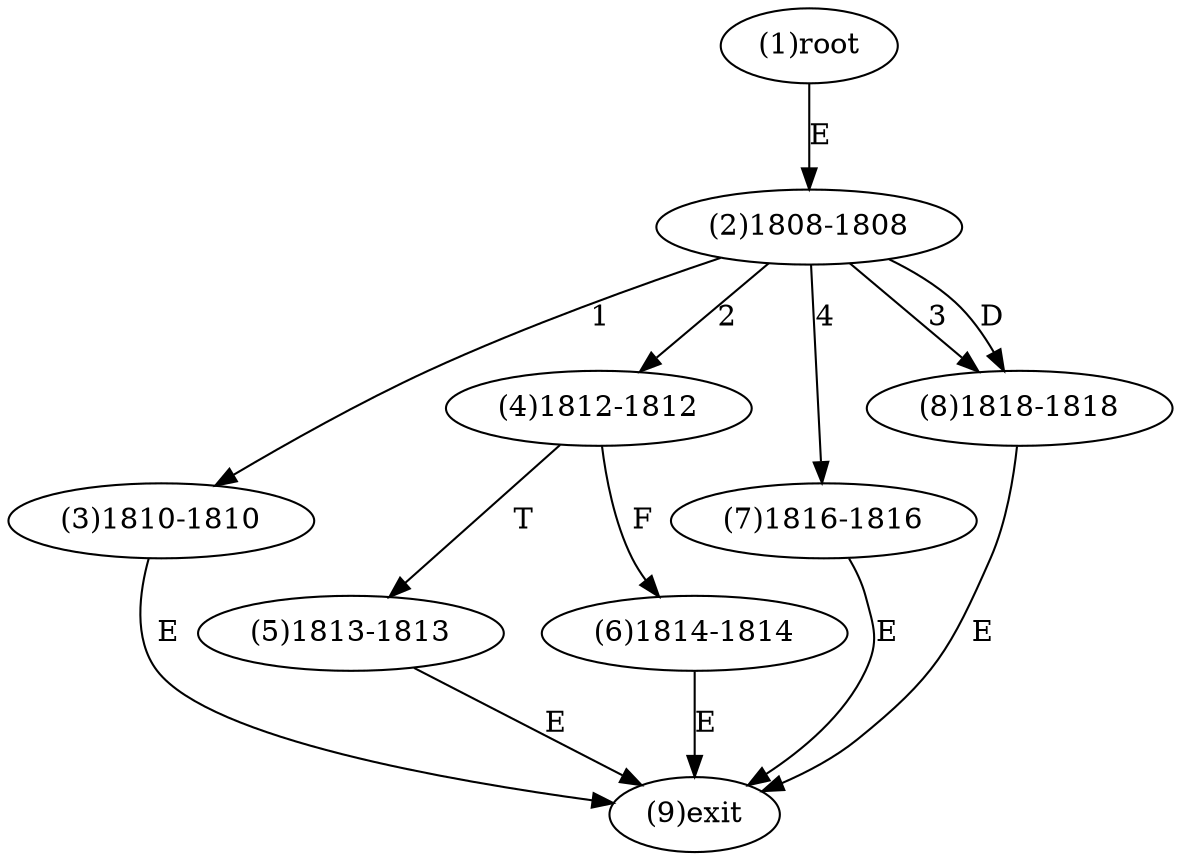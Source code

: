 digraph "" { 
1[ label="(1)root"];
2[ label="(2)1808-1808"];
3[ label="(3)1810-1810"];
4[ label="(4)1812-1812"];
5[ label="(5)1813-1813"];
6[ label="(6)1814-1814"];
7[ label="(7)1816-1816"];
8[ label="(8)1818-1818"];
9[ label="(9)exit"];
1->2[ label="E"];
2->3[ label="1"];
2->4[ label="2"];
2->8[ label="3"];
2->7[ label="4"];
2->8[ label="D"];
3->9[ label="E"];
4->6[ label="F"];
4->5[ label="T"];
5->9[ label="E"];
6->9[ label="E"];
7->9[ label="E"];
8->9[ label="E"];
}